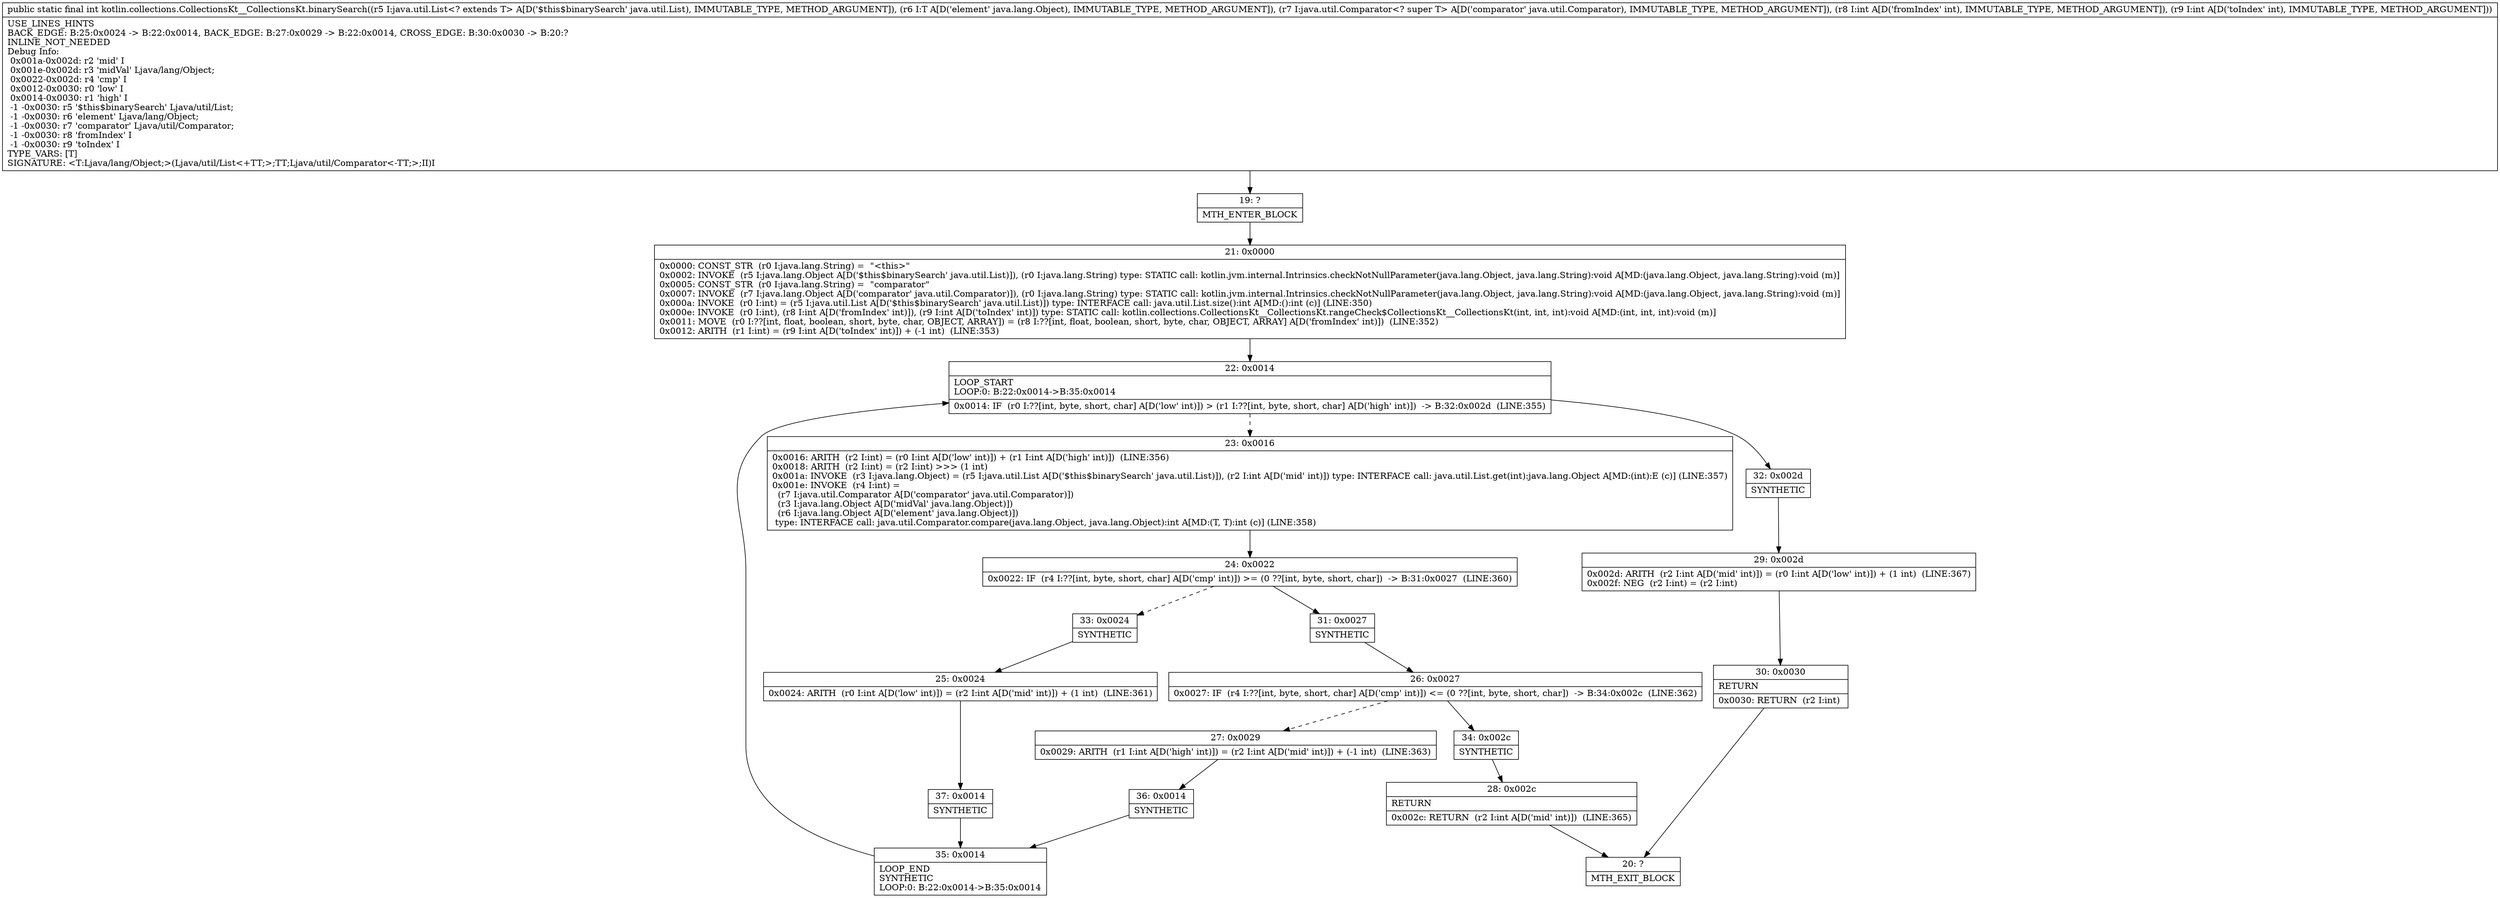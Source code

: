 digraph "CFG forkotlin.collections.CollectionsKt__CollectionsKt.binarySearch(Ljava\/util\/List;Ljava\/lang\/Object;Ljava\/util\/Comparator;II)I" {
Node_19 [shape=record,label="{19\:\ ?|MTH_ENTER_BLOCK\l}"];
Node_21 [shape=record,label="{21\:\ 0x0000|0x0000: CONST_STR  (r0 I:java.lang.String) =  \"\<this\>\" \l0x0002: INVOKE  (r5 I:java.lang.Object A[D('$this$binarySearch' java.util.List)]), (r0 I:java.lang.String) type: STATIC call: kotlin.jvm.internal.Intrinsics.checkNotNullParameter(java.lang.Object, java.lang.String):void A[MD:(java.lang.Object, java.lang.String):void (m)]\l0x0005: CONST_STR  (r0 I:java.lang.String) =  \"comparator\" \l0x0007: INVOKE  (r7 I:java.lang.Object A[D('comparator' java.util.Comparator)]), (r0 I:java.lang.String) type: STATIC call: kotlin.jvm.internal.Intrinsics.checkNotNullParameter(java.lang.Object, java.lang.String):void A[MD:(java.lang.Object, java.lang.String):void (m)]\l0x000a: INVOKE  (r0 I:int) = (r5 I:java.util.List A[D('$this$binarySearch' java.util.List)]) type: INTERFACE call: java.util.List.size():int A[MD:():int (c)] (LINE:350)\l0x000e: INVOKE  (r0 I:int), (r8 I:int A[D('fromIndex' int)]), (r9 I:int A[D('toIndex' int)]) type: STATIC call: kotlin.collections.CollectionsKt__CollectionsKt.rangeCheck$CollectionsKt__CollectionsKt(int, int, int):void A[MD:(int, int, int):void (m)]\l0x0011: MOVE  (r0 I:??[int, float, boolean, short, byte, char, OBJECT, ARRAY]) = (r8 I:??[int, float, boolean, short, byte, char, OBJECT, ARRAY] A[D('fromIndex' int)])  (LINE:352)\l0x0012: ARITH  (r1 I:int) = (r9 I:int A[D('toIndex' int)]) + (\-1 int)  (LINE:353)\l}"];
Node_22 [shape=record,label="{22\:\ 0x0014|LOOP_START\lLOOP:0: B:22:0x0014\-\>B:35:0x0014\l|0x0014: IF  (r0 I:??[int, byte, short, char] A[D('low' int)]) \> (r1 I:??[int, byte, short, char] A[D('high' int)])  \-\> B:32:0x002d  (LINE:355)\l}"];
Node_23 [shape=record,label="{23\:\ 0x0016|0x0016: ARITH  (r2 I:int) = (r0 I:int A[D('low' int)]) + (r1 I:int A[D('high' int)])  (LINE:356)\l0x0018: ARITH  (r2 I:int) = (r2 I:int) \>\>\> (1 int) \l0x001a: INVOKE  (r3 I:java.lang.Object) = (r5 I:java.util.List A[D('$this$binarySearch' java.util.List)]), (r2 I:int A[D('mid' int)]) type: INTERFACE call: java.util.List.get(int):java.lang.Object A[MD:(int):E (c)] (LINE:357)\l0x001e: INVOKE  (r4 I:int) = \l  (r7 I:java.util.Comparator A[D('comparator' java.util.Comparator)])\l  (r3 I:java.lang.Object A[D('midVal' java.lang.Object)])\l  (r6 I:java.lang.Object A[D('element' java.lang.Object)])\l type: INTERFACE call: java.util.Comparator.compare(java.lang.Object, java.lang.Object):int A[MD:(T, T):int (c)] (LINE:358)\l}"];
Node_24 [shape=record,label="{24\:\ 0x0022|0x0022: IF  (r4 I:??[int, byte, short, char] A[D('cmp' int)]) \>= (0 ??[int, byte, short, char])  \-\> B:31:0x0027  (LINE:360)\l}"];
Node_31 [shape=record,label="{31\:\ 0x0027|SYNTHETIC\l}"];
Node_26 [shape=record,label="{26\:\ 0x0027|0x0027: IF  (r4 I:??[int, byte, short, char] A[D('cmp' int)]) \<= (0 ??[int, byte, short, char])  \-\> B:34:0x002c  (LINE:362)\l}"];
Node_27 [shape=record,label="{27\:\ 0x0029|0x0029: ARITH  (r1 I:int A[D('high' int)]) = (r2 I:int A[D('mid' int)]) + (\-1 int)  (LINE:363)\l}"];
Node_36 [shape=record,label="{36\:\ 0x0014|SYNTHETIC\l}"];
Node_35 [shape=record,label="{35\:\ 0x0014|LOOP_END\lSYNTHETIC\lLOOP:0: B:22:0x0014\-\>B:35:0x0014\l}"];
Node_34 [shape=record,label="{34\:\ 0x002c|SYNTHETIC\l}"];
Node_28 [shape=record,label="{28\:\ 0x002c|RETURN\l|0x002c: RETURN  (r2 I:int A[D('mid' int)])  (LINE:365)\l}"];
Node_20 [shape=record,label="{20\:\ ?|MTH_EXIT_BLOCK\l}"];
Node_33 [shape=record,label="{33\:\ 0x0024|SYNTHETIC\l}"];
Node_25 [shape=record,label="{25\:\ 0x0024|0x0024: ARITH  (r0 I:int A[D('low' int)]) = (r2 I:int A[D('mid' int)]) + (1 int)  (LINE:361)\l}"];
Node_37 [shape=record,label="{37\:\ 0x0014|SYNTHETIC\l}"];
Node_32 [shape=record,label="{32\:\ 0x002d|SYNTHETIC\l}"];
Node_29 [shape=record,label="{29\:\ 0x002d|0x002d: ARITH  (r2 I:int A[D('mid' int)]) = (r0 I:int A[D('low' int)]) + (1 int)  (LINE:367)\l0x002f: NEG  (r2 I:int) = (r2 I:int) \l}"];
Node_30 [shape=record,label="{30\:\ 0x0030|RETURN\l|0x0030: RETURN  (r2 I:int) \l}"];
MethodNode[shape=record,label="{public static final int kotlin.collections.CollectionsKt__CollectionsKt.binarySearch((r5 I:java.util.List\<? extends T\> A[D('$this$binarySearch' java.util.List), IMMUTABLE_TYPE, METHOD_ARGUMENT]), (r6 I:T A[D('element' java.lang.Object), IMMUTABLE_TYPE, METHOD_ARGUMENT]), (r7 I:java.util.Comparator\<? super T\> A[D('comparator' java.util.Comparator), IMMUTABLE_TYPE, METHOD_ARGUMENT]), (r8 I:int A[D('fromIndex' int), IMMUTABLE_TYPE, METHOD_ARGUMENT]), (r9 I:int A[D('toIndex' int), IMMUTABLE_TYPE, METHOD_ARGUMENT]))  | USE_LINES_HINTS\lBACK_EDGE: B:25:0x0024 \-\> B:22:0x0014, BACK_EDGE: B:27:0x0029 \-\> B:22:0x0014, CROSS_EDGE: B:30:0x0030 \-\> B:20:?\lINLINE_NOT_NEEDED\lDebug Info:\l  0x001a\-0x002d: r2 'mid' I\l  0x001e\-0x002d: r3 'midVal' Ljava\/lang\/Object;\l  0x0022\-0x002d: r4 'cmp' I\l  0x0012\-0x0030: r0 'low' I\l  0x0014\-0x0030: r1 'high' I\l  \-1 \-0x0030: r5 '$this$binarySearch' Ljava\/util\/List;\l  \-1 \-0x0030: r6 'element' Ljava\/lang\/Object;\l  \-1 \-0x0030: r7 'comparator' Ljava\/util\/Comparator;\l  \-1 \-0x0030: r8 'fromIndex' I\l  \-1 \-0x0030: r9 'toIndex' I\lTYPE_VARS: [T]\lSIGNATURE: \<T:Ljava\/lang\/Object;\>(Ljava\/util\/List\<+TT;\>;TT;Ljava\/util\/Comparator\<\-TT;\>;II)I\l}"];
MethodNode -> Node_19;Node_19 -> Node_21;
Node_21 -> Node_22;
Node_22 -> Node_23[style=dashed];
Node_22 -> Node_32;
Node_23 -> Node_24;
Node_24 -> Node_31;
Node_24 -> Node_33[style=dashed];
Node_31 -> Node_26;
Node_26 -> Node_27[style=dashed];
Node_26 -> Node_34;
Node_27 -> Node_36;
Node_36 -> Node_35;
Node_35 -> Node_22;
Node_34 -> Node_28;
Node_28 -> Node_20;
Node_33 -> Node_25;
Node_25 -> Node_37;
Node_37 -> Node_35;
Node_32 -> Node_29;
Node_29 -> Node_30;
Node_30 -> Node_20;
}

